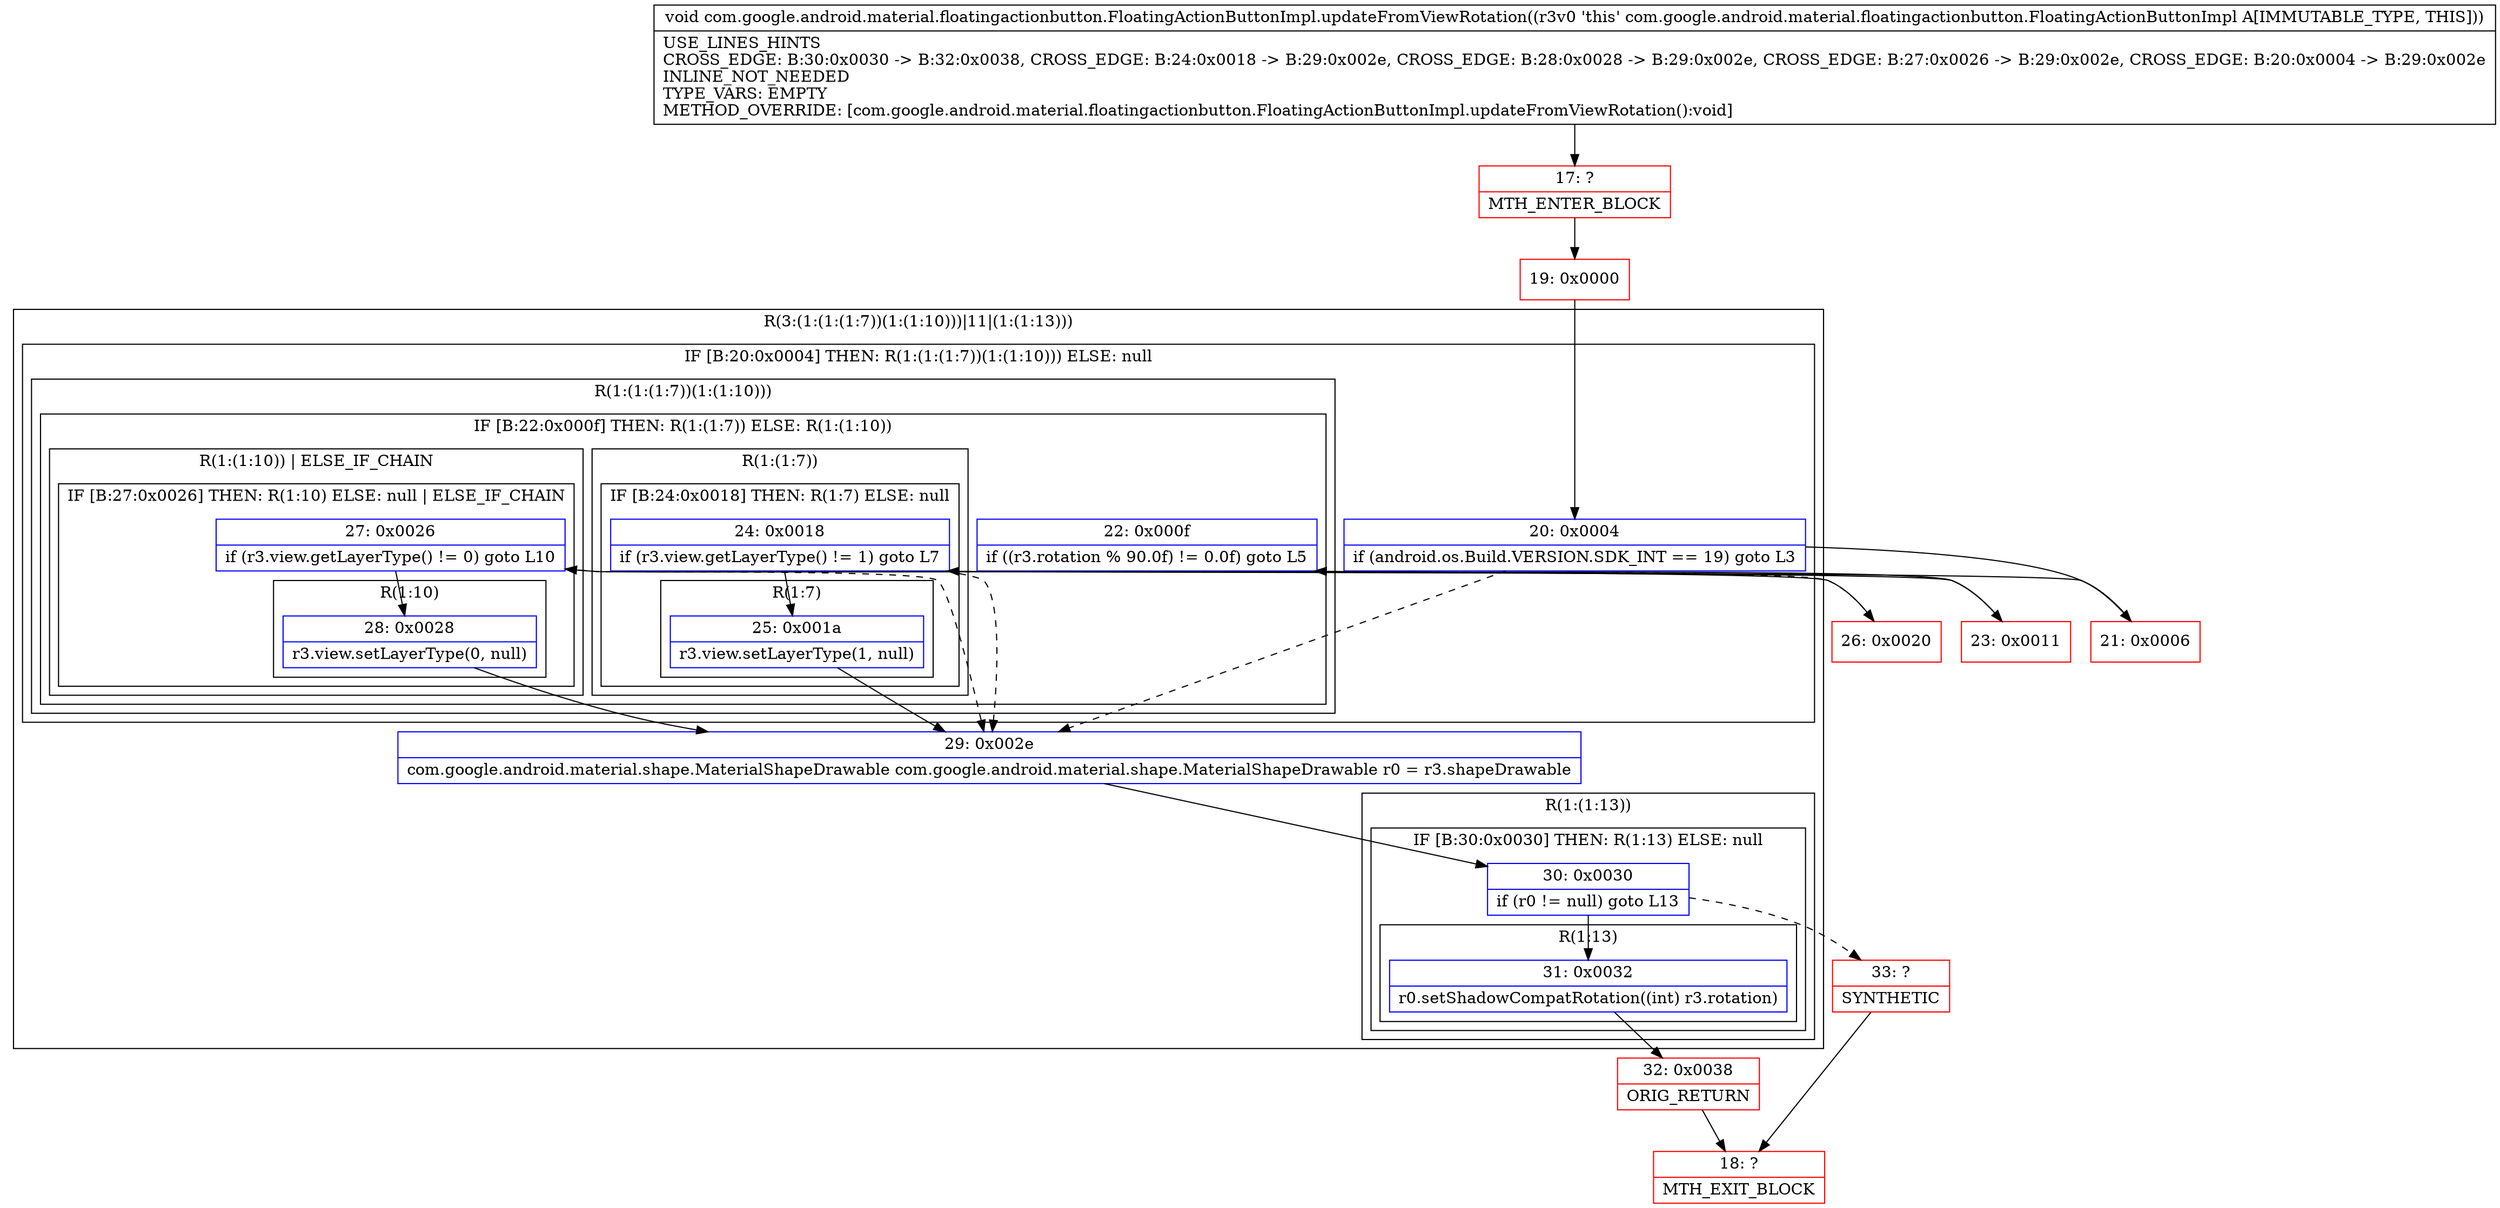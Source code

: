 digraph "CFG forcom.google.android.material.floatingactionbutton.FloatingActionButtonImpl.updateFromViewRotation()V" {
subgraph cluster_Region_1444858372 {
label = "R(3:(1:(1:(1:7))(1:(1:10)))|11|(1:(1:13)))";
node [shape=record,color=blue];
subgraph cluster_IfRegion_2031524596 {
label = "IF [B:20:0x0004] THEN: R(1:(1:(1:7))(1:(1:10))) ELSE: null";
node [shape=record,color=blue];
Node_20 [shape=record,label="{20\:\ 0x0004|if (android.os.Build.VERSION.SDK_INT == 19) goto L3\l}"];
subgraph cluster_Region_2046701551 {
label = "R(1:(1:(1:7))(1:(1:10)))";
node [shape=record,color=blue];
subgraph cluster_IfRegion_1851676406 {
label = "IF [B:22:0x000f] THEN: R(1:(1:7)) ELSE: R(1:(1:10))";
node [shape=record,color=blue];
Node_22 [shape=record,label="{22\:\ 0x000f|if ((r3.rotation % 90.0f) != 0.0f) goto L5\l}"];
subgraph cluster_Region_1657427297 {
label = "R(1:(1:7))";
node [shape=record,color=blue];
subgraph cluster_IfRegion_801546998 {
label = "IF [B:24:0x0018] THEN: R(1:7) ELSE: null";
node [shape=record,color=blue];
Node_24 [shape=record,label="{24\:\ 0x0018|if (r3.view.getLayerType() != 1) goto L7\l}"];
subgraph cluster_Region_667902390 {
label = "R(1:7)";
node [shape=record,color=blue];
Node_25 [shape=record,label="{25\:\ 0x001a|r3.view.setLayerType(1, null)\l}"];
}
}
}
subgraph cluster_Region_993684063 {
label = "R(1:(1:10)) | ELSE_IF_CHAIN\l";
node [shape=record,color=blue];
subgraph cluster_IfRegion_191582468 {
label = "IF [B:27:0x0026] THEN: R(1:10) ELSE: null | ELSE_IF_CHAIN\l";
node [shape=record,color=blue];
Node_27 [shape=record,label="{27\:\ 0x0026|if (r3.view.getLayerType() != 0) goto L10\l}"];
subgraph cluster_Region_287347597 {
label = "R(1:10)";
node [shape=record,color=blue];
Node_28 [shape=record,label="{28\:\ 0x0028|r3.view.setLayerType(0, null)\l}"];
}
}
}
}
}
}
Node_29 [shape=record,label="{29\:\ 0x002e|com.google.android.material.shape.MaterialShapeDrawable com.google.android.material.shape.MaterialShapeDrawable r0 = r3.shapeDrawable\l}"];
subgraph cluster_Region_1304335054 {
label = "R(1:(1:13))";
node [shape=record,color=blue];
subgraph cluster_IfRegion_769518798 {
label = "IF [B:30:0x0030] THEN: R(1:13) ELSE: null";
node [shape=record,color=blue];
Node_30 [shape=record,label="{30\:\ 0x0030|if (r0 != null) goto L13\l}"];
subgraph cluster_Region_709357483 {
label = "R(1:13)";
node [shape=record,color=blue];
Node_31 [shape=record,label="{31\:\ 0x0032|r0.setShadowCompatRotation((int) r3.rotation)\l}"];
}
}
}
}
Node_17 [shape=record,color=red,label="{17\:\ ?|MTH_ENTER_BLOCK\l}"];
Node_19 [shape=record,color=red,label="{19\:\ 0x0000}"];
Node_21 [shape=record,color=red,label="{21\:\ 0x0006}"];
Node_23 [shape=record,color=red,label="{23\:\ 0x0011}"];
Node_26 [shape=record,color=red,label="{26\:\ 0x0020}"];
Node_32 [shape=record,color=red,label="{32\:\ 0x0038|ORIG_RETURN\l}"];
Node_18 [shape=record,color=red,label="{18\:\ ?|MTH_EXIT_BLOCK\l}"];
Node_33 [shape=record,color=red,label="{33\:\ ?|SYNTHETIC\l}"];
MethodNode[shape=record,label="{void com.google.android.material.floatingactionbutton.FloatingActionButtonImpl.updateFromViewRotation((r3v0 'this' com.google.android.material.floatingactionbutton.FloatingActionButtonImpl A[IMMUTABLE_TYPE, THIS]))  | USE_LINES_HINTS\lCROSS_EDGE: B:30:0x0030 \-\> B:32:0x0038, CROSS_EDGE: B:24:0x0018 \-\> B:29:0x002e, CROSS_EDGE: B:28:0x0028 \-\> B:29:0x002e, CROSS_EDGE: B:27:0x0026 \-\> B:29:0x002e, CROSS_EDGE: B:20:0x0004 \-\> B:29:0x002e\lINLINE_NOT_NEEDED\lTYPE_VARS: EMPTY\lMETHOD_OVERRIDE: [com.google.android.material.floatingactionbutton.FloatingActionButtonImpl.updateFromViewRotation():void]\l}"];
MethodNode -> Node_17;Node_20 -> Node_21;
Node_20 -> Node_29[style=dashed];
Node_22 -> Node_23;
Node_22 -> Node_26[style=dashed];
Node_24 -> Node_25;
Node_24 -> Node_29[style=dashed];
Node_25 -> Node_29;
Node_27 -> Node_28;
Node_27 -> Node_29[style=dashed];
Node_28 -> Node_29;
Node_29 -> Node_30;
Node_30 -> Node_31;
Node_30 -> Node_33[style=dashed];
Node_31 -> Node_32;
Node_17 -> Node_19;
Node_19 -> Node_20;
Node_21 -> Node_22;
Node_23 -> Node_24;
Node_26 -> Node_27;
Node_32 -> Node_18;
Node_33 -> Node_18;
}

